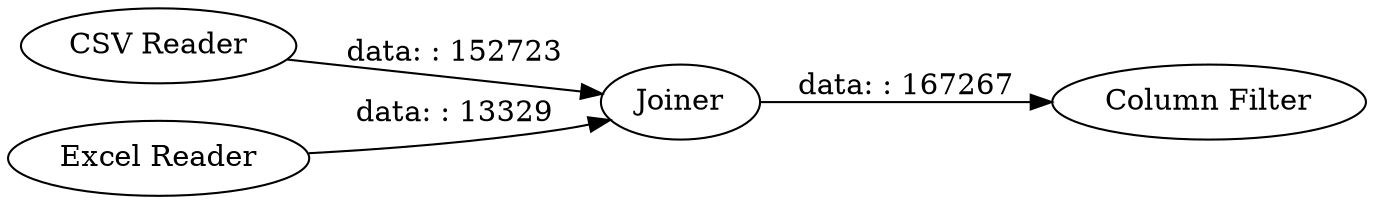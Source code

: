 digraph {
	"-183265301836322204_4" [label="Column Filter"]
	"-183265301836322204_1" [label="CSV Reader"]
	"-183265301836322204_3" [label=Joiner]
	"-183265301836322204_2" [label="Excel Reader"]
	"-183265301836322204_1" -> "-183265301836322204_3" [label="data: : 152723"]
	"-183265301836322204_3" -> "-183265301836322204_4" [label="data: : 167267"]
	"-183265301836322204_2" -> "-183265301836322204_3" [label="data: : 13329"]
	rankdir=LR
}
